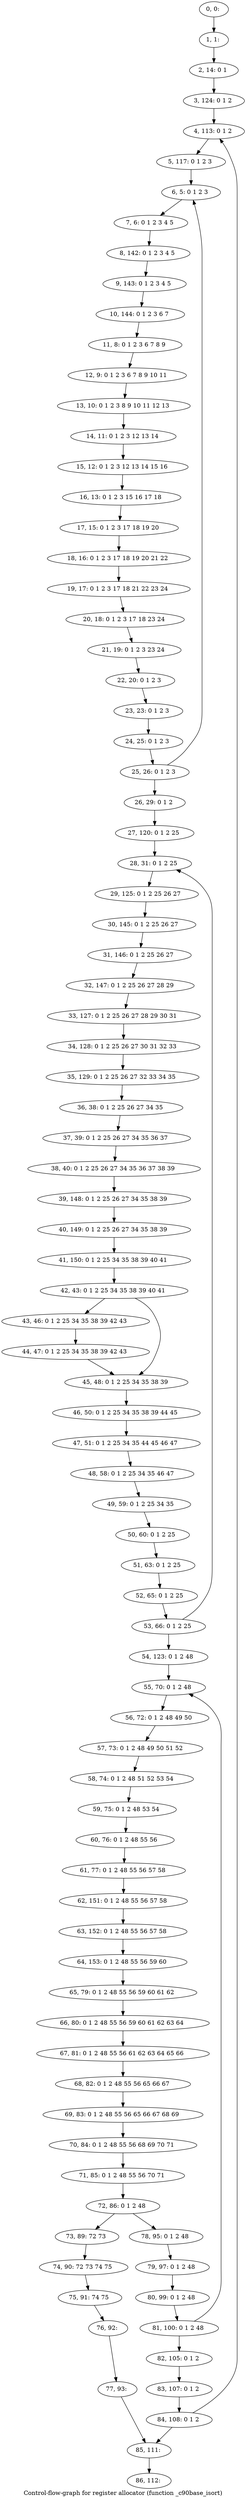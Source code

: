 digraph G {
graph [label="Control-flow-graph for register allocator (function _c90base_isort)"]
0[label="0, 0: "];
1[label="1, 1: "];
2[label="2, 14: 0 1 "];
3[label="3, 124: 0 1 2 "];
4[label="4, 113: 0 1 2 "];
5[label="5, 117: 0 1 2 3 "];
6[label="6, 5: 0 1 2 3 "];
7[label="7, 6: 0 1 2 3 4 5 "];
8[label="8, 142: 0 1 2 3 4 5 "];
9[label="9, 143: 0 1 2 3 4 5 "];
10[label="10, 144: 0 1 2 3 6 7 "];
11[label="11, 8: 0 1 2 3 6 7 8 9 "];
12[label="12, 9: 0 1 2 3 6 7 8 9 10 11 "];
13[label="13, 10: 0 1 2 3 8 9 10 11 12 13 "];
14[label="14, 11: 0 1 2 3 12 13 14 "];
15[label="15, 12: 0 1 2 3 12 13 14 15 16 "];
16[label="16, 13: 0 1 2 3 15 16 17 18 "];
17[label="17, 15: 0 1 2 3 17 18 19 20 "];
18[label="18, 16: 0 1 2 3 17 18 19 20 21 22 "];
19[label="19, 17: 0 1 2 3 17 18 21 22 23 24 "];
20[label="20, 18: 0 1 2 3 17 18 23 24 "];
21[label="21, 19: 0 1 2 3 23 24 "];
22[label="22, 20: 0 1 2 3 "];
23[label="23, 23: 0 1 2 3 "];
24[label="24, 25: 0 1 2 3 "];
25[label="25, 26: 0 1 2 3 "];
26[label="26, 29: 0 1 2 "];
27[label="27, 120: 0 1 2 25 "];
28[label="28, 31: 0 1 2 25 "];
29[label="29, 125: 0 1 2 25 26 27 "];
30[label="30, 145: 0 1 2 25 26 27 "];
31[label="31, 146: 0 1 2 25 26 27 "];
32[label="32, 147: 0 1 2 25 26 27 28 29 "];
33[label="33, 127: 0 1 2 25 26 27 28 29 30 31 "];
34[label="34, 128: 0 1 2 25 26 27 30 31 32 33 "];
35[label="35, 129: 0 1 2 25 26 27 32 33 34 35 "];
36[label="36, 38: 0 1 2 25 26 27 34 35 "];
37[label="37, 39: 0 1 2 25 26 27 34 35 36 37 "];
38[label="38, 40: 0 1 2 25 26 27 34 35 36 37 38 39 "];
39[label="39, 148: 0 1 2 25 26 27 34 35 38 39 "];
40[label="40, 149: 0 1 2 25 26 27 34 35 38 39 "];
41[label="41, 150: 0 1 2 25 34 35 38 39 40 41 "];
42[label="42, 43: 0 1 2 25 34 35 38 39 40 41 "];
43[label="43, 46: 0 1 2 25 34 35 38 39 42 43 "];
44[label="44, 47: 0 1 2 25 34 35 38 39 42 43 "];
45[label="45, 48: 0 1 2 25 34 35 38 39 "];
46[label="46, 50: 0 1 2 25 34 35 38 39 44 45 "];
47[label="47, 51: 0 1 2 25 34 35 44 45 46 47 "];
48[label="48, 58: 0 1 2 25 34 35 46 47 "];
49[label="49, 59: 0 1 2 25 34 35 "];
50[label="50, 60: 0 1 2 25 "];
51[label="51, 63: 0 1 2 25 "];
52[label="52, 65: 0 1 2 25 "];
53[label="53, 66: 0 1 2 25 "];
54[label="54, 123: 0 1 2 48 "];
55[label="55, 70: 0 1 2 48 "];
56[label="56, 72: 0 1 2 48 49 50 "];
57[label="57, 73: 0 1 2 48 49 50 51 52 "];
58[label="58, 74: 0 1 2 48 51 52 53 54 "];
59[label="59, 75: 0 1 2 48 53 54 "];
60[label="60, 76: 0 1 2 48 55 56 "];
61[label="61, 77: 0 1 2 48 55 56 57 58 "];
62[label="62, 151: 0 1 2 48 55 56 57 58 "];
63[label="63, 152: 0 1 2 48 55 56 57 58 "];
64[label="64, 153: 0 1 2 48 55 56 59 60 "];
65[label="65, 79: 0 1 2 48 55 56 59 60 61 62 "];
66[label="66, 80: 0 1 2 48 55 56 59 60 61 62 63 64 "];
67[label="67, 81: 0 1 2 48 55 56 61 62 63 64 65 66 "];
68[label="68, 82: 0 1 2 48 55 56 65 66 67 "];
69[label="69, 83: 0 1 2 48 55 56 65 66 67 68 69 "];
70[label="70, 84: 0 1 2 48 55 56 68 69 70 71 "];
71[label="71, 85: 0 1 2 48 55 56 70 71 "];
72[label="72, 86: 0 1 2 48 "];
73[label="73, 89: 72 73 "];
74[label="74, 90: 72 73 74 75 "];
75[label="75, 91: 74 75 "];
76[label="76, 92: "];
77[label="77, 93: "];
78[label="78, 95: 0 1 2 48 "];
79[label="79, 97: 0 1 2 48 "];
80[label="80, 99: 0 1 2 48 "];
81[label="81, 100: 0 1 2 48 "];
82[label="82, 105: 0 1 2 "];
83[label="83, 107: 0 1 2 "];
84[label="84, 108: 0 1 2 "];
85[label="85, 111: "];
86[label="86, 112: "];
0->1 ;
1->2 ;
2->3 ;
3->4 ;
4->5 ;
5->6 ;
6->7 ;
7->8 ;
8->9 ;
9->10 ;
10->11 ;
11->12 ;
12->13 ;
13->14 ;
14->15 ;
15->16 ;
16->17 ;
17->18 ;
18->19 ;
19->20 ;
20->21 ;
21->22 ;
22->23 ;
23->24 ;
24->25 ;
25->26 ;
25->6 ;
26->27 ;
27->28 ;
28->29 ;
29->30 ;
30->31 ;
31->32 ;
32->33 ;
33->34 ;
34->35 ;
35->36 ;
36->37 ;
37->38 ;
38->39 ;
39->40 ;
40->41 ;
41->42 ;
42->43 ;
42->45 ;
43->44 ;
44->45 ;
45->46 ;
46->47 ;
47->48 ;
48->49 ;
49->50 ;
50->51 ;
51->52 ;
52->53 ;
53->54 ;
53->28 ;
54->55 ;
55->56 ;
56->57 ;
57->58 ;
58->59 ;
59->60 ;
60->61 ;
61->62 ;
62->63 ;
63->64 ;
64->65 ;
65->66 ;
66->67 ;
67->68 ;
68->69 ;
69->70 ;
70->71 ;
71->72 ;
72->73 ;
72->78 ;
73->74 ;
74->75 ;
75->76 ;
76->77 ;
77->85 ;
78->79 ;
79->80 ;
80->81 ;
81->82 ;
81->55 ;
82->83 ;
83->84 ;
84->85 ;
84->4 ;
85->86 ;
}
